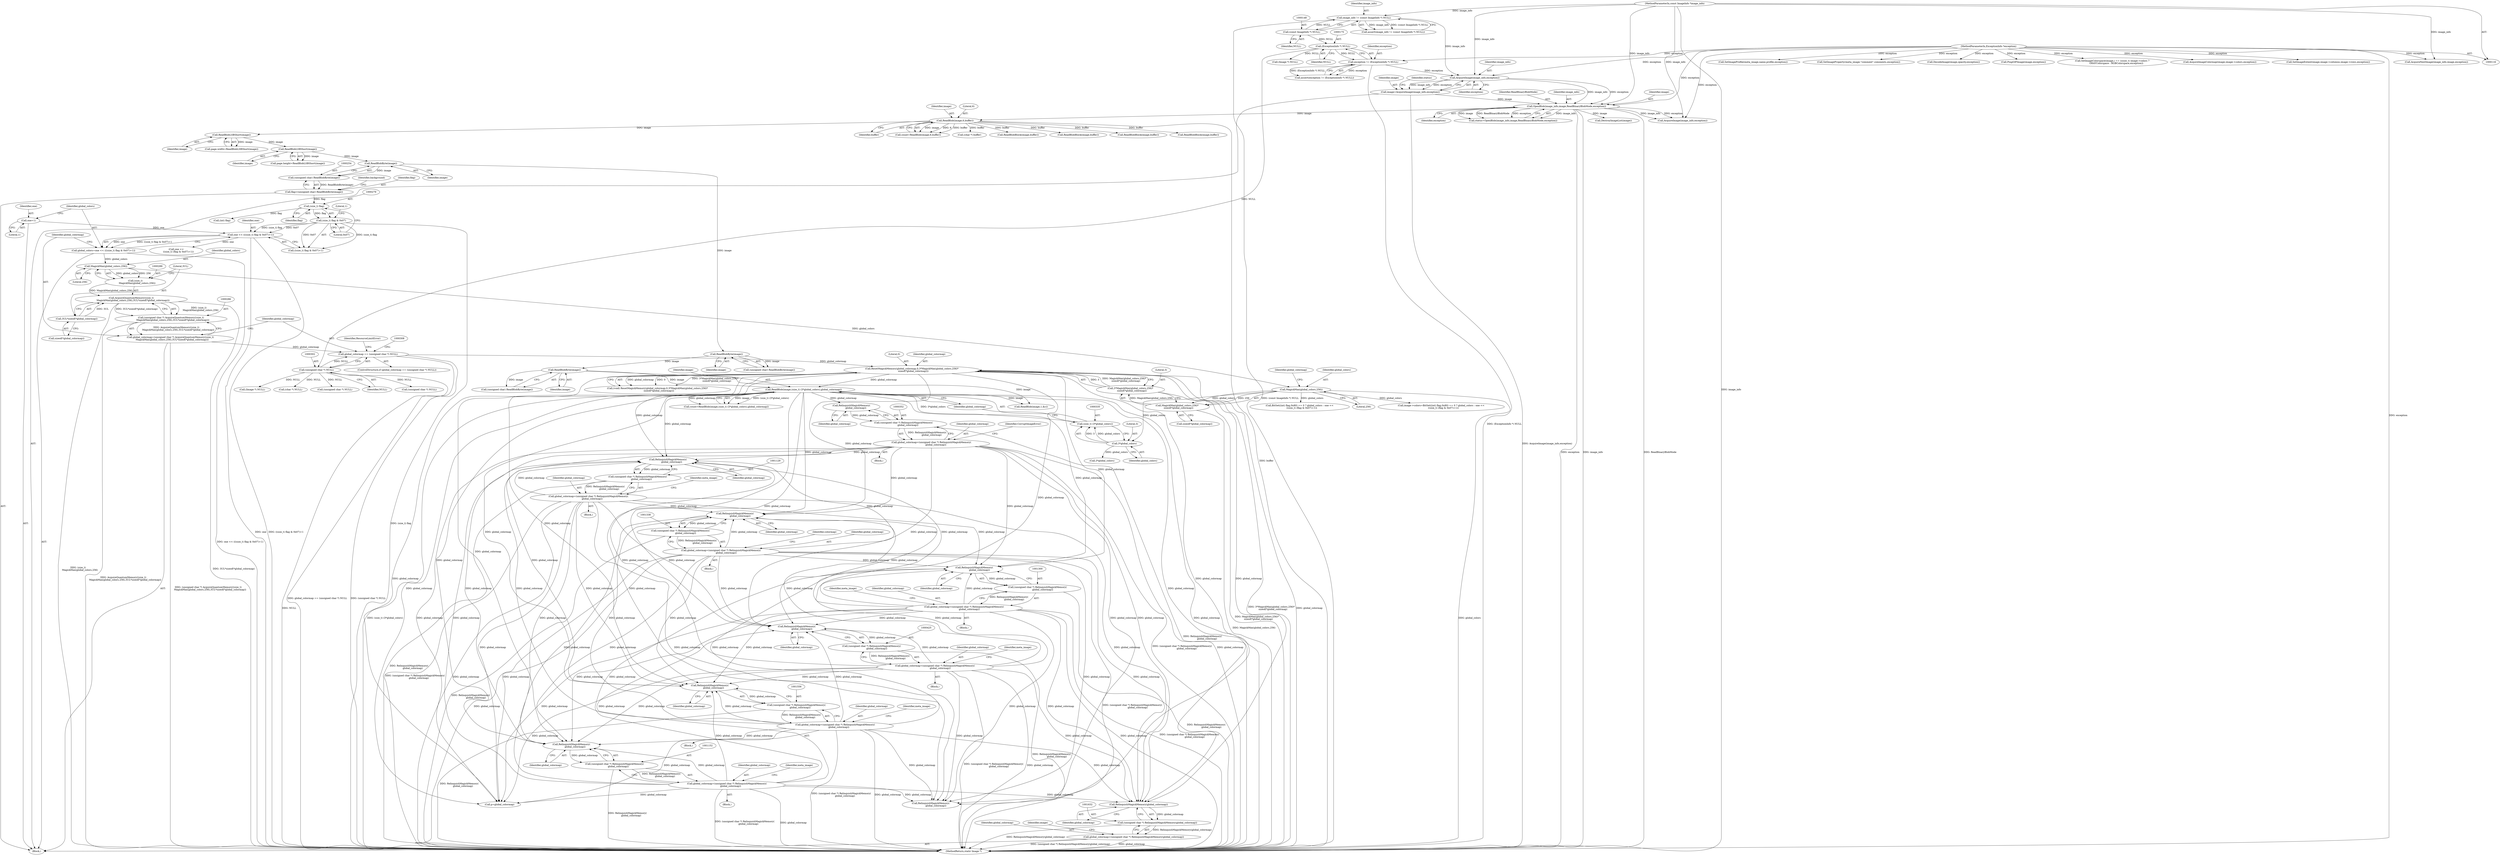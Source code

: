 digraph "0_ImageMagick_9fd10cf630832b36a588c1545d8736539b2f1fb5@pointer" {
"1001633" [label="(Call,RelinquishMagickMemory(global_colormap))"];
"1000309" [label="(Call,ResetMagickMemory(global_colormap,0,3*MagickMax(global_colors,256)*\n    sizeof(*global_colormap)))"];
"1000299" [label="(Call,global_colormap == (unsigned char *) NULL)"];
"1000283" [label="(Call,global_colormap=(unsigned char *) AcquireQuantumMemory((size_t)\n     MagickMax(global_colors,256),3UL*sizeof(*global_colormap)))"];
"1000285" [label="(Call,(unsigned char *) AcquireQuantumMemory((size_t)\n     MagickMax(global_colors,256),3UL*sizeof(*global_colormap)))"];
"1000287" [label="(Call,AcquireQuantumMemory((size_t)\n     MagickMax(global_colors,256),3UL*sizeof(*global_colormap)))"];
"1000288" [label="(Call,(size_t)\n     MagickMax(global_colors,256))"];
"1000290" [label="(Call,MagickMax(global_colors,256))"];
"1000272" [label="(Call,global_colors=one << (((size_t) flag & 0x07)+1))"];
"1000274" [label="(Call,one << (((size_t) flag & 0x07)+1))"];
"1000269" [label="(Call,one=1)"];
"1000277" [label="(Call,(size_t) flag & 0x07)"];
"1000278" [label="(Call,(size_t) flag)"];
"1000251" [label="(Call,flag=(unsigned char) ReadBlobByte(image))"];
"1000253" [label="(Call,(unsigned char) ReadBlobByte(image))"];
"1000255" [label="(Call,ReadBlobByte(image))"];
"1000249" [label="(Call,ReadBlobLSBShort(image))"];
"1000243" [label="(Call,ReadBlobLSBShort(image))"];
"1000210" [label="(Call,ReadBlob(image,6,buffer))"];
"1000190" [label="(Call,OpenBlob(image_info,image,ReadBinaryBlobMode,exception))"];
"1000185" [label="(Call,AcquireImage(image_info,exception))"];
"1000145" [label="(Call,image_info != (const ImageInfo *) NULL)"];
"1000117" [label="(MethodParameterIn,const ImageInfo *image_info)"];
"1000147" [label="(Call,(const ImageInfo *) NULL)"];
"1000172" [label="(Call,exception != (ExceptionInfo *) NULL)"];
"1000118" [label="(MethodParameterIn,ExceptionInfo *exception)"];
"1000174" [label="(Call,(ExceptionInfo *) NULL)"];
"1000183" [label="(Call,image=AcquireImage(image_info,exception))"];
"1000293" [label="(Call,3UL*sizeof(*global_colormap))"];
"1000301" [label="(Call,(unsigned char *) NULL)"];
"1000312" [label="(Call,3*MagickMax(global_colors,256)*\n    sizeof(*global_colormap))"];
"1000314" [label="(Call,MagickMax(global_colors,256)*\n    sizeof(*global_colormap))"];
"1000315" [label="(Call,MagickMax(global_colors,256))"];
"1000332" [label="(Call,ReadBlob(image,(size_t) (3*global_colors),global_colormap))"];
"1000267" [label="(Call,ReadBlobByte(image))"];
"1000261" [label="(Call,ReadBlobByte(image))"];
"1000334" [label="(Call,(size_t) (3*global_colors))"];
"1000336" [label="(Call,3*global_colors)"];
"1001126" [label="(Call,global_colormap=(unsigned char *) RelinquishMagickMemory(\n          global_colormap))"];
"1001128" [label="(Call,(unsigned char *) RelinquishMagickMemory(\n          global_colormap))"];
"1001130" [label="(Call,RelinquishMagickMemory(\n          global_colormap))"];
"1000349" [label="(Call,global_colormap=(unsigned char *) RelinquishMagickMemory(\n            global_colormap))"];
"1000351" [label="(Call,(unsigned char *) RelinquishMagickMemory(\n            global_colormap))"];
"1000353" [label="(Call,RelinquishMagickMemory(\n            global_colormap))"];
"1001335" [label="(Call,global_colormap=(unsigned char *) RelinquishMagickMemory(\n              global_colormap))"];
"1001337" [label="(Call,(unsigned char *) RelinquishMagickMemory(\n              global_colormap))"];
"1001339" [label="(Call,RelinquishMagickMemory(\n              global_colormap))"];
"1001297" [label="(Call,global_colormap=(unsigned char *) RelinquishMagickMemory(\n              global_colormap))"];
"1001299" [label="(Call,(unsigned char *) RelinquishMagickMemory(\n              global_colormap))"];
"1001301" [label="(Call,RelinquishMagickMemory(\n              global_colormap))"];
"1000422" [label="(Call,global_colormap=(unsigned char *) RelinquishMagickMemory(\n              global_colormap))"];
"1000424" [label="(Call,(unsigned char *) RelinquishMagickMemory(\n              global_colormap))"];
"1000426" [label="(Call,RelinquishMagickMemory(\n              global_colormap))"];
"1001149" [label="(Call,global_colormap=(unsigned char *) RelinquishMagickMemory(\n          global_colormap))"];
"1001151" [label="(Call,(unsigned char *) RelinquishMagickMemory(\n          global_colormap))"];
"1001153" [label="(Call,RelinquishMagickMemory(\n          global_colormap))"];
"1001553" [label="(Call,global_colormap=(unsigned char *) RelinquishMagickMemory(\n          global_colormap))"];
"1001555" [label="(Call,(unsigned char *) RelinquishMagickMemory(\n          global_colormap))"];
"1001557" [label="(Call,RelinquishMagickMemory(\n          global_colormap))"];
"1001631" [label="(Call,(unsigned char *) RelinquishMagickMemory(global_colormap))"];
"1001629" [label="(Call,global_colormap=(unsigned char *) RelinquishMagickMemory(global_colormap))"];
"1000251" [label="(Call,flag=(unsigned char) ReadBlobByte(image))"];
"1001126" [label="(Call,global_colormap=(unsigned char *) RelinquishMagickMemory(\n          global_colormap))"];
"1000258" [label="(Identifier,background)"];
"1001301" [label="(Call,RelinquishMagickMemory(\n              global_colormap))"];
"1000424" [label="(Call,(unsigned char *) RelinquishMagickMemory(\n              global_colormap))"];
"1000172" [label="(Call,exception != (ExceptionInfo *) NULL)"];
"1001131" [label="(Identifier,global_colormap)"];
"1001302" [label="(Identifier,global_colormap)"];
"1000147" [label="(Call,(const ImageInfo *) NULL)"];
"1001557" [label="(Call,RelinquishMagickMemory(\n          global_colormap))"];
"1001009" [label="(Call,BitSet((int) flag,0x80) == 0 ? global_colors : one <<\n      ((size_t) (flag & 0x07)+1))"];
"1000192" [label="(Identifier,image)"];
"1000213" [label="(Identifier,buffer)"];
"1000189" [label="(Identifier,status)"];
"1000249" [label="(Call,ReadBlobLSBShort(image))"];
"1001629" [label="(Call,global_colormap=(unsigned char *) RelinquishMagickMemory(global_colormap))"];
"1000298" [label="(ControlStructure,if (global_colormap == (unsigned char *) NULL))"];
"1000171" [label="(Call,assert(exception != (ExceptionInfo *) NULL))"];
"1001018" [label="(Call,one <<\n      ((size_t) (flag & 0x07)+1))"];
"1000290" [label="(Call,MagickMax(global_colors,256))"];
"1000193" [label="(Identifier,ReadBinaryBlobMode)"];
"1000202" [label="(Call,DestroyImageList(image))"];
"1000174" [label="(Call,(ExceptionInfo *) NULL)"];
"1000212" [label="(Literal,6)"];
"1000348" [label="(Block,)"];
"1001555" [label="(Call,(unsigned char *) RelinquishMagickMemory(\n          global_colormap))"];
"1000269" [label="(Call,one=1)"];
"1001171" [label="(Call,p=global_colormap)"];
"1001639" [label="(Identifier,image)"];
"1000307" [label="(Call,(void) ResetMagickMemory(global_colormap,0,3*MagickMax(global_colors,256)*\n    sizeof(*global_colormap)))"];
"1000313" [label="(Literal,3)"];
"1000316" [label="(Identifier,global_colors)"];
"1000897" [label="(Call,(Image *) NULL)"];
"1000250" [label="(Identifier,image)"];
"1000186" [label="(Identifier,image_info)"];
"1001337" [label="(Call,(unsigned char *) RelinquishMagickMemory(\n              global_colormap))"];
"1000350" [label="(Identifier,global_colormap)"];
"1000356" [label="(Identifier,CorruptImageError)"];
"1001657" [label="(MethodReturn,static Image *)"];
"1000300" [label="(Identifier,global_colormap)"];
"1000208" [label="(Call,count=ReadBlob(image,6,buffer))"];
"1000295" [label="(Call,sizeof(*global_colormap))"];
"1001151" [label="(Call,(unsigned char *) RelinquishMagickMemory(\n          global_colormap))"];
"1000261" [label="(Call,ReadBlobByte(image))"];
"1000244" [label="(Identifier,image)"];
"1000252" [label="(Identifier,flag)"];
"1000282" [label="(Literal,1)"];
"1001150" [label="(Identifier,global_colormap)"];
"1001154" [label="(Identifier,global_colormap)"];
"1000330" [label="(Call,count=ReadBlob(image,(size_t) (3*global_colors),global_colormap))"];
"1000291" [label="(Identifier,global_colors)"];
"1001336" [label="(Identifier,global_colormap)"];
"1000276" [label="(Call,((size_t) flag & 0x07)+1)"];
"1000285" [label="(Call,(unsigned char *) AcquireQuantumMemory((size_t)\n     MagickMax(global_colors,256),3UL*sizeof(*global_colormap)))"];
"1001633" [label="(Call,RelinquishMagickMemory(global_colormap))"];
"1000271" [label="(Literal,1)"];
"1000426" [label="(Call,RelinquishMagickMemory(\n              global_colormap))"];
"1000255" [label="(Call,ReadBlobByte(image))"];
"1000851" [label="(Call,SetImageProfile(meta_image,name,profile,exception))"];
"1001304" [label="(Identifier,meta_image)"];
"1001630" [label="(Identifier,global_colormap)"];
"1000338" [label="(Identifier,global_colors)"];
"1000243" [label="(Call,ReadBlobLSBShort(image))"];
"1001156" [label="(Identifier,meta_image)"];
"1001297" [label="(Call,global_colormap=(unsigned char *) RelinquishMagickMemory(\n              global_colormap))"];
"1001133" [label="(Identifier,meta_image)"];
"1000422" [label="(Call,global_colormap=(unsigned char *) RelinquishMagickMemory(\n              global_colormap))"];
"1000149" [label="(Identifier,NULL)"];
"1001342" [label="(Identifier,colormap)"];
"1000386" [label="(Call,ReadBlob(image,1,&c))"];
"1000222" [label="(Call,(char *) buffer)"];
"1000280" [label="(Identifier,flag)"];
"1000245" [label="(Call,page.height=ReadBlobLSBShort(image))"];
"1000185" [label="(Call,AcquireImage(image_info,exception))"];
"1000293" [label="(Call,3UL*sizeof(*global_colormap))"];
"1000253" [label="(Call,(unsigned char) ReadBlobByte(image))"];
"1000191" [label="(Identifier,image_info)"];
"1000379" [label="(Call,AcquireImage(image_info,exception))"];
"1000429" [label="(Identifier,meta_image)"];
"1000310" [label="(Identifier,global_colormap)"];
"1001127" [label="(Identifier,global_colormap)"];
"1000194" [label="(Identifier,exception)"];
"1000493" [label="(Call,(char *) NULL)"];
"1000333" [label="(Identifier,image)"];
"1001634" [label="(Identifier,global_colormap)"];
"1001552" [label="(Block,)"];
"1000531" [label="(Call,SetImageProperty(meta_image,\"comment\",comments,exception))"];
"1000317" [label="(Literal,256)"];
"1001005" [label="(Call,image->colors=BitSet((int) flag,0x80) == 0 ? global_colors : one <<\n      ((size_t) (flag & 0x07)+1))"];
"1000270" [label="(Identifier,one)"];
"1000117" [label="(MethodParameterIn,const ImageInfo *image_info)"];
"1000353" [label="(Call,RelinquishMagickMemory(\n            global_colormap))"];
"1001149" [label="(Call,global_colormap=(unsigned char *) RelinquishMagickMemory(\n          global_colormap))"];
"1000190" [label="(Call,OpenBlob(image_info,image,ReadBinaryBlobMode,exception))"];
"1001148" [label="(Block,)"];
"1001339" [label="(Call,RelinquishMagickMemory(\n              global_colormap))"];
"1000265" [label="(Call,(unsigned char) ReadBlobByte(image))"];
"1001558" [label="(Identifier,global_colormap)"];
"1000187" [label="(Identifier,exception)"];
"1000508" [label="(Call,ReadBlobBlock(image,buffer))"];
"1000278" [label="(Call,(size_t) flag)"];
"1001538" [label="(Call,DecodeImage(image,opacity,exception))"];
"1001340" [label="(Identifier,global_colormap)"];
"1001532" [label="(Call,PingGIFImage(image,exception))"];
"1001334" [label="(Block,)"];
"1000909" [label="(Call,RelinquishMagickMemory(\n              global_colormap))"];
"1000283" [label="(Call,global_colormap=(unsigned char *) AcquireQuantumMemory((size_t)\n     MagickMax(global_colors,256),3UL*sizeof(*global_colormap)))"];
"1000188" [label="(Call,status=OpenBlob(image_info,image,ReadBinaryBlobMode,exception))"];
"1000183" [label="(Call,image=AcquireImage(image_info,exception))"];
"1001466" [label="(Call,SetImageColorspace(image,i == (ssize_t) image->colors ? \n          GRAYColorspace : RGBColorspace,exception))"];
"1000146" [label="(Identifier,image_info)"];
"1000210" [label="(Call,ReadBlob(image,6,buffer))"];
"1000256" [label="(Identifier,image)"];
"1000427" [label="(Identifier,global_colormap)"];
"1000118" [label="(MethodParameterIn,ExceptionInfo *exception)"];
"1000351" [label="(Call,(unsigned char *) RelinquishMagickMemory(\n            global_colormap))"];
"1001153" [label="(Call,RelinquishMagickMemory(\n          global_colormap))"];
"1001299" [label="(Call,(unsigned char *) RelinquishMagickMemory(\n              global_colormap))"];
"1000294" [label="(Literal,3UL)"];
"1000872" [label="(Call,ReadBlobBlock(image,buffer))"];
"1001554" [label="(Identifier,global_colormap)"];
"1000675" [label="(Call,(unsigned char *) NULL)"];
"1000292" [label="(Literal,256)"];
"1001335" [label="(Call,global_colormap=(unsigned char *) RelinquishMagickMemory(\n              global_colormap))"];
"1001298" [label="(Identifier,global_colormap)"];
"1000287" [label="(Call,AcquireQuantumMemory((size_t)\n     MagickMax(global_colors,256),3UL*sizeof(*global_colormap)))"];
"1000334" [label="(Call,(size_t) (3*global_colors))"];
"1000345" [label="(Call,3*global_colors)"];
"1000205" [label="(Call,(Image *) NULL)"];
"1001128" [label="(Call,(unsigned char *) RelinquishMagickMemory(\n          global_colormap))"];
"1000184" [label="(Identifier,image)"];
"1000284" [label="(Identifier,global_colormap)"];
"1000324" [label="(Call,(int) flag)"];
"1000889" [label="(Call,AcquireNextImage(image_info,image,exception))"];
"1000262" [label="(Identifier,image)"];
"1000339" [label="(Identifier,global_colormap)"];
"1001141" [label="(Call,AcquireImageColormap(image,image->colors,exception))"];
"1000354" [label="(Identifier,global_colormap)"];
"1000267" [label="(Call,ReadBlobByte(image))"];
"1001125" [label="(Block,)"];
"1000273" [label="(Identifier,global_colors)"];
"1000442" [label="(Call,ReadBlobBlock(image,buffer))"];
"1000549" [label="(Call,ReadBlobBlock(image,buffer))"];
"1000311" [label="(Literal,0)"];
"1000312" [label="(Call,3*MagickMax(global_colors,256)*\n    sizeof(*global_colormap))"];
"1001631" [label="(Call,(unsigned char *) RelinquishMagickMemory(global_colormap))"];
"1000315" [label="(Call,MagickMax(global_colors,256))"];
"1000145" [label="(Call,image_info != (const ImageInfo *) NULL)"];
"1000320" [label="(Identifier,global_colormap)"];
"1001508" [label="(Call,SetImageExtent(image,image->columns,image->rows,exception))"];
"1000305" [label="(Identifier,ResourceLimitError)"];
"1000119" [label="(Block,)"];
"1000288" [label="(Call,(size_t)\n     MagickMax(global_colors,256))"];
"1000318" [label="(Call,sizeof(*global_colormap))"];
"1000144" [label="(Call,assert(image_info != (const ImageInfo *) NULL))"];
"1000268" [label="(Identifier,image)"];
"1000275" [label="(Identifier,one)"];
"1000176" [label="(Identifier,NULL)"];
"1000303" [label="(Identifier,NULL)"];
"1001553" [label="(Call,global_colormap=(unsigned char *) RelinquishMagickMemory(\n          global_colormap))"];
"1000272" [label="(Call,global_colors=one << (((size_t) flag & 0x07)+1))"];
"1001296" [label="(Block,)"];
"1000299" [label="(Call,global_colormap == (unsigned char *) NULL)"];
"1000421" [label="(Block,)"];
"1000173" [label="(Identifier,exception)"];
"1000259" [label="(Call,(unsigned char) ReadBlobByte(image))"];
"1001130" [label="(Call,RelinquishMagickMemory(\n          global_colormap))"];
"1000277" [label="(Call,(size_t) flag & 0x07)"];
"1000336" [label="(Call,3*global_colors)"];
"1000281" [label="(Literal,0x07)"];
"1000309" [label="(Call,ResetMagickMemory(global_colormap,0,3*MagickMax(global_colors,256)*\n    sizeof(*global_colormap)))"];
"1001560" [label="(Identifier,meta_image)"];
"1000423" [label="(Identifier,global_colormap)"];
"1000301" [label="(Call,(unsigned char *) NULL)"];
"1000239" [label="(Call,page.width=ReadBlobLSBShort(image))"];
"1000349" [label="(Call,global_colormap=(unsigned char *) RelinquishMagickMemory(\n            global_colormap))"];
"1001293" [label="(Call,(unsigned char *) NULL)"];
"1000314" [label="(Call,MagickMax(global_colors,256)*\n    sizeof(*global_colormap))"];
"1000337" [label="(Literal,3)"];
"1000211" [label="(Identifier,image)"];
"1000332" [label="(Call,ReadBlob(image,(size_t) (3*global_colors),global_colormap))"];
"1000274" [label="(Call,one << (((size_t) flag & 0x07)+1))"];
"1001633" -> "1001631"  [label="AST: "];
"1001633" -> "1001634"  [label="CFG: "];
"1001634" -> "1001633"  [label="AST: "];
"1001631" -> "1001633"  [label="CFG: "];
"1001633" -> "1001631"  [label="DDG: global_colormap"];
"1000309" -> "1001633"  [label="DDG: global_colormap"];
"1000332" -> "1001633"  [label="DDG: global_colormap"];
"1001126" -> "1001633"  [label="DDG: global_colormap"];
"1000349" -> "1001633"  [label="DDG: global_colormap"];
"1001335" -> "1001633"  [label="DDG: global_colormap"];
"1001297" -> "1001633"  [label="DDG: global_colormap"];
"1000422" -> "1001633"  [label="DDG: global_colormap"];
"1001149" -> "1001633"  [label="DDG: global_colormap"];
"1001553" -> "1001633"  [label="DDG: global_colormap"];
"1000309" -> "1000307"  [label="AST: "];
"1000309" -> "1000312"  [label="CFG: "];
"1000310" -> "1000309"  [label="AST: "];
"1000311" -> "1000309"  [label="AST: "];
"1000312" -> "1000309"  [label="AST: "];
"1000307" -> "1000309"  [label="CFG: "];
"1000309" -> "1001657"  [label="DDG: global_colormap"];
"1000309" -> "1001657"  [label="DDG: 3*MagickMax(global_colors,256)*\n    sizeof(*global_colormap)"];
"1000309" -> "1000307"  [label="DDG: global_colormap"];
"1000309" -> "1000307"  [label="DDG: 0"];
"1000309" -> "1000307"  [label="DDG: 3*MagickMax(global_colors,256)*\n    sizeof(*global_colormap)"];
"1000299" -> "1000309"  [label="DDG: global_colormap"];
"1000312" -> "1000309"  [label="DDG: 3"];
"1000312" -> "1000309"  [label="DDG: MagickMax(global_colors,256)*\n    sizeof(*global_colormap)"];
"1000309" -> "1000332"  [label="DDG: global_colormap"];
"1000309" -> "1000426"  [label="DDG: global_colormap"];
"1000309" -> "1000909"  [label="DDG: global_colormap"];
"1000309" -> "1001130"  [label="DDG: global_colormap"];
"1000309" -> "1001153"  [label="DDG: global_colormap"];
"1000309" -> "1001171"  [label="DDG: global_colormap"];
"1000309" -> "1001301"  [label="DDG: global_colormap"];
"1000309" -> "1001339"  [label="DDG: global_colormap"];
"1000309" -> "1001557"  [label="DDG: global_colormap"];
"1000299" -> "1000298"  [label="AST: "];
"1000299" -> "1000301"  [label="CFG: "];
"1000300" -> "1000299"  [label="AST: "];
"1000301" -> "1000299"  [label="AST: "];
"1000305" -> "1000299"  [label="CFG: "];
"1000308" -> "1000299"  [label="CFG: "];
"1000299" -> "1001657"  [label="DDG: global_colormap == (unsigned char *) NULL"];
"1000299" -> "1001657"  [label="DDG: (unsigned char *) NULL"];
"1000283" -> "1000299"  [label="DDG: global_colormap"];
"1000301" -> "1000299"  [label="DDG: NULL"];
"1000283" -> "1000119"  [label="AST: "];
"1000283" -> "1000285"  [label="CFG: "];
"1000284" -> "1000283"  [label="AST: "];
"1000285" -> "1000283"  [label="AST: "];
"1000300" -> "1000283"  [label="CFG: "];
"1000283" -> "1001657"  [label="DDG: (unsigned char *) AcquireQuantumMemory((size_t)\n     MagickMax(global_colors,256),3UL*sizeof(*global_colormap))"];
"1000285" -> "1000283"  [label="DDG: AcquireQuantumMemory((size_t)\n     MagickMax(global_colors,256),3UL*sizeof(*global_colormap))"];
"1000285" -> "1000287"  [label="CFG: "];
"1000286" -> "1000285"  [label="AST: "];
"1000287" -> "1000285"  [label="AST: "];
"1000285" -> "1001657"  [label="DDG: AcquireQuantumMemory((size_t)\n     MagickMax(global_colors,256),3UL*sizeof(*global_colormap))"];
"1000287" -> "1000285"  [label="DDG: (size_t)\n     MagickMax(global_colors,256)"];
"1000287" -> "1000285"  [label="DDG: 3UL*sizeof(*global_colormap)"];
"1000287" -> "1000293"  [label="CFG: "];
"1000288" -> "1000287"  [label="AST: "];
"1000293" -> "1000287"  [label="AST: "];
"1000287" -> "1001657"  [label="DDG: 3UL*sizeof(*global_colormap)"];
"1000287" -> "1001657"  [label="DDG: (size_t)\n     MagickMax(global_colors,256)"];
"1000288" -> "1000287"  [label="DDG: MagickMax(global_colors,256)"];
"1000293" -> "1000287"  [label="DDG: 3UL"];
"1000288" -> "1000290"  [label="CFG: "];
"1000289" -> "1000288"  [label="AST: "];
"1000290" -> "1000288"  [label="AST: "];
"1000294" -> "1000288"  [label="CFG: "];
"1000290" -> "1000288"  [label="DDG: global_colors"];
"1000290" -> "1000288"  [label="DDG: 256"];
"1000290" -> "1000292"  [label="CFG: "];
"1000291" -> "1000290"  [label="AST: "];
"1000292" -> "1000290"  [label="AST: "];
"1000272" -> "1000290"  [label="DDG: global_colors"];
"1000290" -> "1000315"  [label="DDG: global_colors"];
"1000272" -> "1000119"  [label="AST: "];
"1000272" -> "1000274"  [label="CFG: "];
"1000273" -> "1000272"  [label="AST: "];
"1000274" -> "1000272"  [label="AST: "];
"1000284" -> "1000272"  [label="CFG: "];
"1000272" -> "1001657"  [label="DDG: one << (((size_t) flag & 0x07)+1)"];
"1000274" -> "1000272"  [label="DDG: one"];
"1000274" -> "1000272"  [label="DDG: ((size_t) flag & 0x07)+1"];
"1000274" -> "1000276"  [label="CFG: "];
"1000275" -> "1000274"  [label="AST: "];
"1000276" -> "1000274"  [label="AST: "];
"1000274" -> "1001657"  [label="DDG: one"];
"1000274" -> "1001657"  [label="DDG: ((size_t) flag & 0x07)+1"];
"1000269" -> "1000274"  [label="DDG: one"];
"1000277" -> "1000274"  [label="DDG: (size_t) flag"];
"1000277" -> "1000274"  [label="DDG: 0x07"];
"1000274" -> "1001018"  [label="DDG: one"];
"1000269" -> "1000119"  [label="AST: "];
"1000269" -> "1000271"  [label="CFG: "];
"1000270" -> "1000269"  [label="AST: "];
"1000271" -> "1000269"  [label="AST: "];
"1000273" -> "1000269"  [label="CFG: "];
"1000277" -> "1000276"  [label="AST: "];
"1000277" -> "1000281"  [label="CFG: "];
"1000278" -> "1000277"  [label="AST: "];
"1000281" -> "1000277"  [label="AST: "];
"1000282" -> "1000277"  [label="CFG: "];
"1000277" -> "1001657"  [label="DDG: (size_t) flag"];
"1000277" -> "1000276"  [label="DDG: (size_t) flag"];
"1000277" -> "1000276"  [label="DDG: 0x07"];
"1000278" -> "1000277"  [label="DDG: flag"];
"1000278" -> "1000280"  [label="CFG: "];
"1000279" -> "1000278"  [label="AST: "];
"1000280" -> "1000278"  [label="AST: "];
"1000281" -> "1000278"  [label="CFG: "];
"1000251" -> "1000278"  [label="DDG: flag"];
"1000278" -> "1000324"  [label="DDG: flag"];
"1000251" -> "1000119"  [label="AST: "];
"1000251" -> "1000253"  [label="CFG: "];
"1000252" -> "1000251"  [label="AST: "];
"1000253" -> "1000251"  [label="AST: "];
"1000258" -> "1000251"  [label="CFG: "];
"1000253" -> "1000251"  [label="DDG: ReadBlobByte(image)"];
"1000253" -> "1000255"  [label="CFG: "];
"1000254" -> "1000253"  [label="AST: "];
"1000255" -> "1000253"  [label="AST: "];
"1000255" -> "1000253"  [label="DDG: image"];
"1000255" -> "1000256"  [label="CFG: "];
"1000256" -> "1000255"  [label="AST: "];
"1000249" -> "1000255"  [label="DDG: image"];
"1000255" -> "1000261"  [label="DDG: image"];
"1000249" -> "1000245"  [label="AST: "];
"1000249" -> "1000250"  [label="CFG: "];
"1000250" -> "1000249"  [label="AST: "];
"1000245" -> "1000249"  [label="CFG: "];
"1000249" -> "1000245"  [label="DDG: image"];
"1000243" -> "1000249"  [label="DDG: image"];
"1000243" -> "1000239"  [label="AST: "];
"1000243" -> "1000244"  [label="CFG: "];
"1000244" -> "1000243"  [label="AST: "];
"1000239" -> "1000243"  [label="CFG: "];
"1000243" -> "1000239"  [label="DDG: image"];
"1000210" -> "1000243"  [label="DDG: image"];
"1000210" -> "1000208"  [label="AST: "];
"1000210" -> "1000213"  [label="CFG: "];
"1000211" -> "1000210"  [label="AST: "];
"1000212" -> "1000210"  [label="AST: "];
"1000213" -> "1000210"  [label="AST: "];
"1000208" -> "1000210"  [label="CFG: "];
"1000210" -> "1001657"  [label="DDG: buffer"];
"1000210" -> "1000208"  [label="DDG: image"];
"1000210" -> "1000208"  [label="DDG: 6"];
"1000210" -> "1000208"  [label="DDG: buffer"];
"1000190" -> "1000210"  [label="DDG: image"];
"1000210" -> "1000222"  [label="DDG: buffer"];
"1000210" -> "1000442"  [label="DDG: buffer"];
"1000210" -> "1000508"  [label="DDG: buffer"];
"1000210" -> "1000549"  [label="DDG: buffer"];
"1000210" -> "1000872"  [label="DDG: buffer"];
"1000190" -> "1000188"  [label="AST: "];
"1000190" -> "1000194"  [label="CFG: "];
"1000191" -> "1000190"  [label="AST: "];
"1000192" -> "1000190"  [label="AST: "];
"1000193" -> "1000190"  [label="AST: "];
"1000194" -> "1000190"  [label="AST: "];
"1000188" -> "1000190"  [label="CFG: "];
"1000190" -> "1001657"  [label="DDG: exception"];
"1000190" -> "1001657"  [label="DDG: image_info"];
"1000190" -> "1001657"  [label="DDG: ReadBinaryBlobMode"];
"1000190" -> "1000188"  [label="DDG: image_info"];
"1000190" -> "1000188"  [label="DDG: image"];
"1000190" -> "1000188"  [label="DDG: ReadBinaryBlobMode"];
"1000190" -> "1000188"  [label="DDG: exception"];
"1000185" -> "1000190"  [label="DDG: image_info"];
"1000185" -> "1000190"  [label="DDG: exception"];
"1000117" -> "1000190"  [label="DDG: image_info"];
"1000183" -> "1000190"  [label="DDG: image"];
"1000118" -> "1000190"  [label="DDG: exception"];
"1000190" -> "1000202"  [label="DDG: image"];
"1000190" -> "1000379"  [label="DDG: image_info"];
"1000190" -> "1000379"  [label="DDG: exception"];
"1000185" -> "1000183"  [label="AST: "];
"1000185" -> "1000187"  [label="CFG: "];
"1000186" -> "1000185"  [label="AST: "];
"1000187" -> "1000185"  [label="AST: "];
"1000183" -> "1000185"  [label="CFG: "];
"1000185" -> "1000183"  [label="DDG: image_info"];
"1000185" -> "1000183"  [label="DDG: exception"];
"1000145" -> "1000185"  [label="DDG: image_info"];
"1000117" -> "1000185"  [label="DDG: image_info"];
"1000172" -> "1000185"  [label="DDG: exception"];
"1000118" -> "1000185"  [label="DDG: exception"];
"1000145" -> "1000144"  [label="AST: "];
"1000145" -> "1000147"  [label="CFG: "];
"1000146" -> "1000145"  [label="AST: "];
"1000147" -> "1000145"  [label="AST: "];
"1000144" -> "1000145"  [label="CFG: "];
"1000145" -> "1001657"  [label="DDG: (const ImageInfo *) NULL"];
"1000145" -> "1000144"  [label="DDG: image_info"];
"1000145" -> "1000144"  [label="DDG: (const ImageInfo *) NULL"];
"1000117" -> "1000145"  [label="DDG: image_info"];
"1000147" -> "1000145"  [label="DDG: NULL"];
"1000117" -> "1000116"  [label="AST: "];
"1000117" -> "1001657"  [label="DDG: image_info"];
"1000117" -> "1000379"  [label="DDG: image_info"];
"1000117" -> "1000889"  [label="DDG: image_info"];
"1000147" -> "1000149"  [label="CFG: "];
"1000148" -> "1000147"  [label="AST: "];
"1000149" -> "1000147"  [label="AST: "];
"1000147" -> "1000174"  [label="DDG: NULL"];
"1000172" -> "1000171"  [label="AST: "];
"1000172" -> "1000174"  [label="CFG: "];
"1000173" -> "1000172"  [label="AST: "];
"1000174" -> "1000172"  [label="AST: "];
"1000171" -> "1000172"  [label="CFG: "];
"1000172" -> "1001657"  [label="DDG: (ExceptionInfo *) NULL"];
"1000172" -> "1000171"  [label="DDG: exception"];
"1000172" -> "1000171"  [label="DDG: (ExceptionInfo *) NULL"];
"1000118" -> "1000172"  [label="DDG: exception"];
"1000174" -> "1000172"  [label="DDG: NULL"];
"1000118" -> "1000116"  [label="AST: "];
"1000118" -> "1001657"  [label="DDG: exception"];
"1000118" -> "1000379"  [label="DDG: exception"];
"1000118" -> "1000531"  [label="DDG: exception"];
"1000118" -> "1000851"  [label="DDG: exception"];
"1000118" -> "1000889"  [label="DDG: exception"];
"1000118" -> "1001141"  [label="DDG: exception"];
"1000118" -> "1001466"  [label="DDG: exception"];
"1000118" -> "1001508"  [label="DDG: exception"];
"1000118" -> "1001532"  [label="DDG: exception"];
"1000118" -> "1001538"  [label="DDG: exception"];
"1000174" -> "1000176"  [label="CFG: "];
"1000175" -> "1000174"  [label="AST: "];
"1000176" -> "1000174"  [label="AST: "];
"1000174" -> "1000205"  [label="DDG: NULL"];
"1000174" -> "1000301"  [label="DDG: NULL"];
"1000183" -> "1000119"  [label="AST: "];
"1000184" -> "1000183"  [label="AST: "];
"1000189" -> "1000183"  [label="CFG: "];
"1000183" -> "1001657"  [label="DDG: AcquireImage(image_info,exception)"];
"1000293" -> "1000295"  [label="CFG: "];
"1000294" -> "1000293"  [label="AST: "];
"1000295" -> "1000293"  [label="AST: "];
"1000301" -> "1000303"  [label="CFG: "];
"1000302" -> "1000301"  [label="AST: "];
"1000303" -> "1000301"  [label="AST: "];
"1000301" -> "1001657"  [label="DDG: NULL"];
"1000301" -> "1000493"  [label="DDG: NULL"];
"1000301" -> "1000675"  [label="DDG: NULL"];
"1000301" -> "1000897"  [label="DDG: NULL"];
"1000301" -> "1001293"  [label="DDG: NULL"];
"1000312" -> "1000314"  [label="CFG: "];
"1000313" -> "1000312"  [label="AST: "];
"1000314" -> "1000312"  [label="AST: "];
"1000312" -> "1001657"  [label="DDG: MagickMax(global_colors,256)*\n    sizeof(*global_colormap)"];
"1000314" -> "1000312"  [label="DDG: MagickMax(global_colors,256)"];
"1000314" -> "1000318"  [label="CFG: "];
"1000315" -> "1000314"  [label="AST: "];
"1000318" -> "1000314"  [label="AST: "];
"1000314" -> "1001657"  [label="DDG: MagickMax(global_colors,256)"];
"1000315" -> "1000314"  [label="DDG: global_colors"];
"1000315" -> "1000314"  [label="DDG: 256"];
"1000315" -> "1000317"  [label="CFG: "];
"1000316" -> "1000315"  [label="AST: "];
"1000317" -> "1000315"  [label="AST: "];
"1000320" -> "1000315"  [label="CFG: "];
"1000315" -> "1001657"  [label="DDG: global_colors"];
"1000315" -> "1000336"  [label="DDG: global_colors"];
"1000315" -> "1001005"  [label="DDG: global_colors"];
"1000315" -> "1001009"  [label="DDG: global_colors"];
"1000332" -> "1000330"  [label="AST: "];
"1000332" -> "1000339"  [label="CFG: "];
"1000333" -> "1000332"  [label="AST: "];
"1000334" -> "1000332"  [label="AST: "];
"1000339" -> "1000332"  [label="AST: "];
"1000330" -> "1000332"  [label="CFG: "];
"1000332" -> "1001657"  [label="DDG: global_colormap"];
"1000332" -> "1001657"  [label="DDG: (size_t) (3*global_colors)"];
"1000332" -> "1000330"  [label="DDG: image"];
"1000332" -> "1000330"  [label="DDG: (size_t) (3*global_colors)"];
"1000332" -> "1000330"  [label="DDG: global_colormap"];
"1000267" -> "1000332"  [label="DDG: image"];
"1000334" -> "1000332"  [label="DDG: 3*global_colors"];
"1000332" -> "1000353"  [label="DDG: global_colormap"];
"1000332" -> "1000386"  [label="DDG: image"];
"1000332" -> "1000426"  [label="DDG: global_colormap"];
"1000332" -> "1000909"  [label="DDG: global_colormap"];
"1000332" -> "1001130"  [label="DDG: global_colormap"];
"1000332" -> "1001153"  [label="DDG: global_colormap"];
"1000332" -> "1001171"  [label="DDG: global_colormap"];
"1000332" -> "1001301"  [label="DDG: global_colormap"];
"1000332" -> "1001339"  [label="DDG: global_colormap"];
"1000332" -> "1001557"  [label="DDG: global_colormap"];
"1000267" -> "1000265"  [label="AST: "];
"1000267" -> "1000268"  [label="CFG: "];
"1000268" -> "1000267"  [label="AST: "];
"1000265" -> "1000267"  [label="CFG: "];
"1000267" -> "1000265"  [label="DDG: image"];
"1000261" -> "1000267"  [label="DDG: image"];
"1000267" -> "1000386"  [label="DDG: image"];
"1000261" -> "1000259"  [label="AST: "];
"1000261" -> "1000262"  [label="CFG: "];
"1000262" -> "1000261"  [label="AST: "];
"1000259" -> "1000261"  [label="CFG: "];
"1000261" -> "1000259"  [label="DDG: image"];
"1000334" -> "1000336"  [label="CFG: "];
"1000335" -> "1000334"  [label="AST: "];
"1000336" -> "1000334"  [label="AST: "];
"1000339" -> "1000334"  [label="CFG: "];
"1000336" -> "1000334"  [label="DDG: 3"];
"1000336" -> "1000334"  [label="DDG: global_colors"];
"1000336" -> "1000338"  [label="CFG: "];
"1000337" -> "1000336"  [label="AST: "];
"1000338" -> "1000336"  [label="AST: "];
"1000336" -> "1000345"  [label="DDG: global_colors"];
"1001126" -> "1001125"  [label="AST: "];
"1001126" -> "1001128"  [label="CFG: "];
"1001127" -> "1001126"  [label="AST: "];
"1001128" -> "1001126"  [label="AST: "];
"1001133" -> "1001126"  [label="CFG: "];
"1001126" -> "1001657"  [label="DDG: global_colormap"];
"1001126" -> "1001657"  [label="DDG: (unsigned char *) RelinquishMagickMemory(\n          global_colormap)"];
"1001126" -> "1000426"  [label="DDG: global_colormap"];
"1001126" -> "1000909"  [label="DDG: global_colormap"];
"1001128" -> "1001126"  [label="DDG: RelinquishMagickMemory(\n          global_colormap)"];
"1001126" -> "1001130"  [label="DDG: global_colormap"];
"1001126" -> "1001153"  [label="DDG: global_colormap"];
"1001126" -> "1001171"  [label="DDG: global_colormap"];
"1001126" -> "1001301"  [label="DDG: global_colormap"];
"1001126" -> "1001339"  [label="DDG: global_colormap"];
"1001126" -> "1001557"  [label="DDG: global_colormap"];
"1001128" -> "1001130"  [label="CFG: "];
"1001129" -> "1001128"  [label="AST: "];
"1001130" -> "1001128"  [label="AST: "];
"1001128" -> "1001657"  [label="DDG: RelinquishMagickMemory(\n          global_colormap)"];
"1001130" -> "1001128"  [label="DDG: global_colormap"];
"1001130" -> "1001131"  [label="CFG: "];
"1001131" -> "1001130"  [label="AST: "];
"1000349" -> "1001130"  [label="DDG: global_colormap"];
"1001335" -> "1001130"  [label="DDG: global_colormap"];
"1001297" -> "1001130"  [label="DDG: global_colormap"];
"1000422" -> "1001130"  [label="DDG: global_colormap"];
"1001149" -> "1001130"  [label="DDG: global_colormap"];
"1001553" -> "1001130"  [label="DDG: global_colormap"];
"1000349" -> "1000348"  [label="AST: "];
"1000349" -> "1000351"  [label="CFG: "];
"1000350" -> "1000349"  [label="AST: "];
"1000351" -> "1000349"  [label="AST: "];
"1000356" -> "1000349"  [label="CFG: "];
"1000349" -> "1001657"  [label="DDG: (unsigned char *) RelinquishMagickMemory(\n            global_colormap)"];
"1000349" -> "1001657"  [label="DDG: global_colormap"];
"1000351" -> "1000349"  [label="DDG: RelinquishMagickMemory(\n            global_colormap)"];
"1000349" -> "1000426"  [label="DDG: global_colormap"];
"1000349" -> "1000909"  [label="DDG: global_colormap"];
"1000349" -> "1001153"  [label="DDG: global_colormap"];
"1000349" -> "1001171"  [label="DDG: global_colormap"];
"1000349" -> "1001301"  [label="DDG: global_colormap"];
"1000349" -> "1001339"  [label="DDG: global_colormap"];
"1000349" -> "1001557"  [label="DDG: global_colormap"];
"1000351" -> "1000353"  [label="CFG: "];
"1000352" -> "1000351"  [label="AST: "];
"1000353" -> "1000351"  [label="AST: "];
"1000351" -> "1001657"  [label="DDG: RelinquishMagickMemory(\n            global_colormap)"];
"1000353" -> "1000351"  [label="DDG: global_colormap"];
"1000353" -> "1000354"  [label="CFG: "];
"1000354" -> "1000353"  [label="AST: "];
"1001335" -> "1001334"  [label="AST: "];
"1001335" -> "1001337"  [label="CFG: "];
"1001336" -> "1001335"  [label="AST: "];
"1001337" -> "1001335"  [label="AST: "];
"1001342" -> "1001335"  [label="CFG: "];
"1001335" -> "1001657"  [label="DDG: (unsigned char *) RelinquishMagickMemory(\n              global_colormap)"];
"1001335" -> "1001657"  [label="DDG: global_colormap"];
"1001335" -> "1000426"  [label="DDG: global_colormap"];
"1001335" -> "1000909"  [label="DDG: global_colormap"];
"1001335" -> "1001153"  [label="DDG: global_colormap"];
"1001335" -> "1001171"  [label="DDG: global_colormap"];
"1001335" -> "1001301"  [label="DDG: global_colormap"];
"1001337" -> "1001335"  [label="DDG: RelinquishMagickMemory(\n              global_colormap)"];
"1001335" -> "1001339"  [label="DDG: global_colormap"];
"1001335" -> "1001557"  [label="DDG: global_colormap"];
"1001337" -> "1001339"  [label="CFG: "];
"1001338" -> "1001337"  [label="AST: "];
"1001339" -> "1001337"  [label="AST: "];
"1001337" -> "1001657"  [label="DDG: RelinquishMagickMemory(\n              global_colormap)"];
"1001339" -> "1001337"  [label="DDG: global_colormap"];
"1001339" -> "1001340"  [label="CFG: "];
"1001340" -> "1001339"  [label="AST: "];
"1001297" -> "1001339"  [label="DDG: global_colormap"];
"1000422" -> "1001339"  [label="DDG: global_colormap"];
"1001149" -> "1001339"  [label="DDG: global_colormap"];
"1001553" -> "1001339"  [label="DDG: global_colormap"];
"1001297" -> "1001296"  [label="AST: "];
"1001297" -> "1001299"  [label="CFG: "];
"1001298" -> "1001297"  [label="AST: "];
"1001299" -> "1001297"  [label="AST: "];
"1001304" -> "1001297"  [label="CFG: "];
"1001297" -> "1001657"  [label="DDG: (unsigned char *) RelinquishMagickMemory(\n              global_colormap)"];
"1001297" -> "1001657"  [label="DDG: global_colormap"];
"1001297" -> "1000426"  [label="DDG: global_colormap"];
"1001297" -> "1000909"  [label="DDG: global_colormap"];
"1001297" -> "1001153"  [label="DDG: global_colormap"];
"1001297" -> "1001171"  [label="DDG: global_colormap"];
"1001299" -> "1001297"  [label="DDG: RelinquishMagickMemory(\n              global_colormap)"];
"1001297" -> "1001301"  [label="DDG: global_colormap"];
"1001297" -> "1001557"  [label="DDG: global_colormap"];
"1001299" -> "1001301"  [label="CFG: "];
"1001300" -> "1001299"  [label="AST: "];
"1001301" -> "1001299"  [label="AST: "];
"1001299" -> "1001657"  [label="DDG: RelinquishMagickMemory(\n              global_colormap)"];
"1001301" -> "1001299"  [label="DDG: global_colormap"];
"1001301" -> "1001302"  [label="CFG: "];
"1001302" -> "1001301"  [label="AST: "];
"1000422" -> "1001301"  [label="DDG: global_colormap"];
"1001149" -> "1001301"  [label="DDG: global_colormap"];
"1001553" -> "1001301"  [label="DDG: global_colormap"];
"1000422" -> "1000421"  [label="AST: "];
"1000422" -> "1000424"  [label="CFG: "];
"1000423" -> "1000422"  [label="AST: "];
"1000424" -> "1000422"  [label="AST: "];
"1000429" -> "1000422"  [label="CFG: "];
"1000422" -> "1001657"  [label="DDG: global_colormap"];
"1000422" -> "1001657"  [label="DDG: (unsigned char *) RelinquishMagickMemory(\n              global_colormap)"];
"1000424" -> "1000422"  [label="DDG: RelinquishMagickMemory(\n              global_colormap)"];
"1000422" -> "1000426"  [label="DDG: global_colormap"];
"1000422" -> "1000909"  [label="DDG: global_colormap"];
"1000422" -> "1001153"  [label="DDG: global_colormap"];
"1000422" -> "1001171"  [label="DDG: global_colormap"];
"1000422" -> "1001557"  [label="DDG: global_colormap"];
"1000424" -> "1000426"  [label="CFG: "];
"1000425" -> "1000424"  [label="AST: "];
"1000426" -> "1000424"  [label="AST: "];
"1000424" -> "1001657"  [label="DDG: RelinquishMagickMemory(\n              global_colormap)"];
"1000426" -> "1000424"  [label="DDG: global_colormap"];
"1000426" -> "1000427"  [label="CFG: "];
"1000427" -> "1000426"  [label="AST: "];
"1001149" -> "1000426"  [label="DDG: global_colormap"];
"1001553" -> "1000426"  [label="DDG: global_colormap"];
"1001149" -> "1001148"  [label="AST: "];
"1001149" -> "1001151"  [label="CFG: "];
"1001150" -> "1001149"  [label="AST: "];
"1001151" -> "1001149"  [label="AST: "];
"1001156" -> "1001149"  [label="CFG: "];
"1001149" -> "1001657"  [label="DDG: (unsigned char *) RelinquishMagickMemory(\n          global_colormap)"];
"1001149" -> "1001657"  [label="DDG: global_colormap"];
"1001149" -> "1000909"  [label="DDG: global_colormap"];
"1001151" -> "1001149"  [label="DDG: RelinquishMagickMemory(\n          global_colormap)"];
"1001149" -> "1001153"  [label="DDG: global_colormap"];
"1001149" -> "1001171"  [label="DDG: global_colormap"];
"1001149" -> "1001557"  [label="DDG: global_colormap"];
"1001151" -> "1001153"  [label="CFG: "];
"1001152" -> "1001151"  [label="AST: "];
"1001153" -> "1001151"  [label="AST: "];
"1001151" -> "1001657"  [label="DDG: RelinquishMagickMemory(\n          global_colormap)"];
"1001153" -> "1001151"  [label="DDG: global_colormap"];
"1001153" -> "1001154"  [label="CFG: "];
"1001154" -> "1001153"  [label="AST: "];
"1001553" -> "1001153"  [label="DDG: global_colormap"];
"1001553" -> "1001552"  [label="AST: "];
"1001553" -> "1001555"  [label="CFG: "];
"1001554" -> "1001553"  [label="AST: "];
"1001555" -> "1001553"  [label="AST: "];
"1001560" -> "1001553"  [label="CFG: "];
"1001553" -> "1001657"  [label="DDG: global_colormap"];
"1001553" -> "1001657"  [label="DDG: (unsigned char *) RelinquishMagickMemory(\n          global_colormap)"];
"1001553" -> "1000909"  [label="DDG: global_colormap"];
"1001553" -> "1001171"  [label="DDG: global_colormap"];
"1001555" -> "1001553"  [label="DDG: RelinquishMagickMemory(\n          global_colormap)"];
"1001553" -> "1001557"  [label="DDG: global_colormap"];
"1001555" -> "1001557"  [label="CFG: "];
"1001556" -> "1001555"  [label="AST: "];
"1001557" -> "1001555"  [label="AST: "];
"1001555" -> "1001657"  [label="DDG: RelinquishMagickMemory(\n          global_colormap)"];
"1001557" -> "1001555"  [label="DDG: global_colormap"];
"1001557" -> "1001558"  [label="CFG: "];
"1001558" -> "1001557"  [label="AST: "];
"1001631" -> "1001629"  [label="AST: "];
"1001632" -> "1001631"  [label="AST: "];
"1001629" -> "1001631"  [label="CFG: "];
"1001631" -> "1001657"  [label="DDG: RelinquishMagickMemory(global_colormap)"];
"1001631" -> "1001629"  [label="DDG: RelinquishMagickMemory(global_colormap)"];
"1001629" -> "1000119"  [label="AST: "];
"1001630" -> "1001629"  [label="AST: "];
"1001639" -> "1001629"  [label="CFG: "];
"1001629" -> "1001657"  [label="DDG: (unsigned char *) RelinquishMagickMemory(global_colormap)"];
"1001629" -> "1001657"  [label="DDG: global_colormap"];
}
